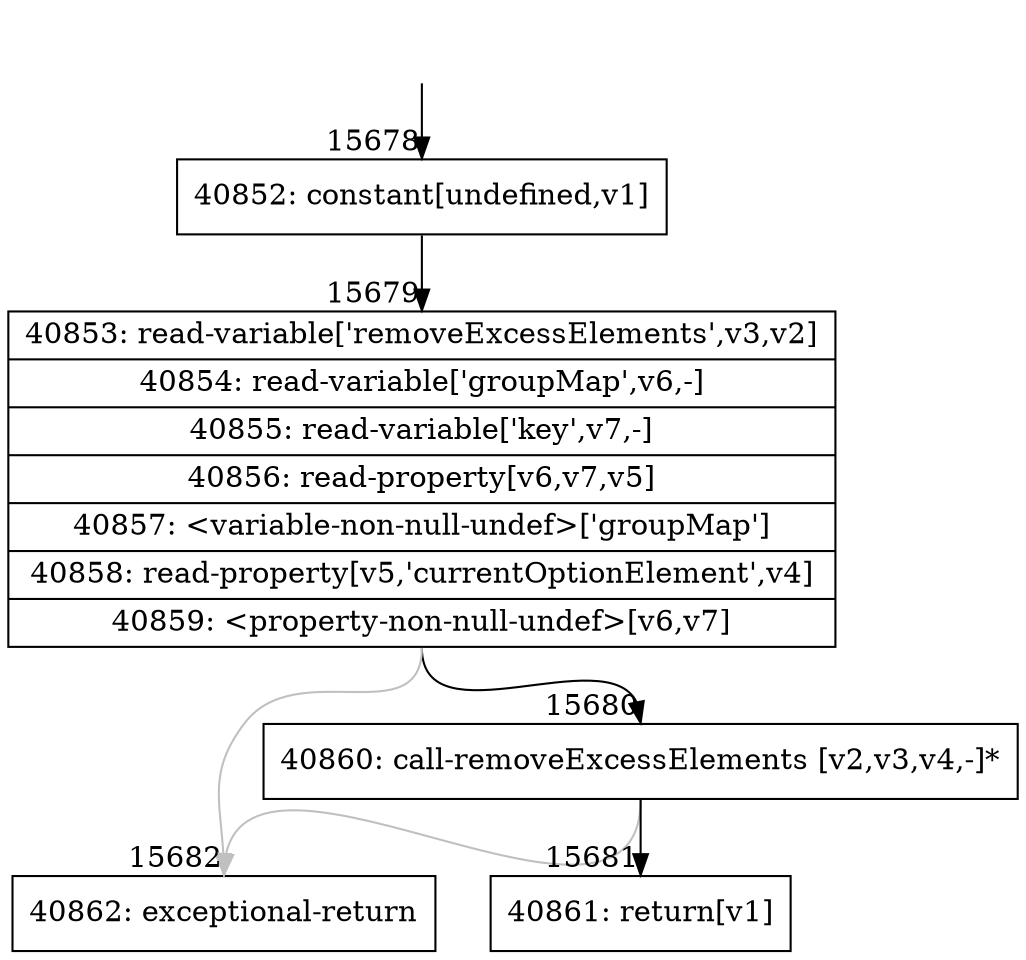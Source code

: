 digraph {
rankdir="TD"
BB_entry1265[shape=none,label=""];
BB_entry1265 -> BB15678 [tailport=s, headport=n, headlabel="    15678"]
BB15678 [shape=record label="{40852: constant[undefined,v1]}" ] 
BB15678 -> BB15679 [tailport=s, headport=n, headlabel="      15679"]
BB15679 [shape=record label="{40853: read-variable['removeExcessElements',v3,v2]|40854: read-variable['groupMap',v6,-]|40855: read-variable['key',v7,-]|40856: read-property[v6,v7,v5]|40857: \<variable-non-null-undef\>['groupMap']|40858: read-property[v5,'currentOptionElement',v4]|40859: \<property-non-null-undef\>[v6,v7]}" ] 
BB15679 -> BB15680 [tailport=s, headport=n, headlabel="      15680"]
BB15679 -> BB15682 [tailport=s, headport=n, color=gray, headlabel="      15682"]
BB15680 [shape=record label="{40860: call-removeExcessElements [v2,v3,v4,-]*}" ] 
BB15680 -> BB15681 [tailport=s, headport=n, headlabel="      15681"]
BB15680 -> BB15682 [tailport=s, headport=n, color=gray]
BB15681 [shape=record label="{40861: return[v1]}" ] 
BB15682 [shape=record label="{40862: exceptional-return}" ] 
//#$~ 26431
}
